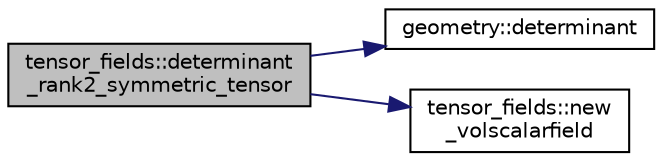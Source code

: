 digraph "tensor_fields::determinant_rank2_symmetric_tensor"
{
 // LATEX_PDF_SIZE
  edge [fontname="Helvetica",fontsize="10",labelfontname="Helvetica",labelfontsize="10"];
  node [fontname="Helvetica",fontsize="10",shape=record];
  rankdir="LR";
  Node1 [label="tensor_fields::determinant\l_rank2_symmetric_tensor",height=0.2,width=0.4,color="black", fillcolor="grey75", style="filled", fontcolor="black",tooltip=" "];
  Node1 -> Node2 [color="midnightblue",fontsize="10",style="solid",fontname="Helvetica"];
  Node2 [label="geometry::determinant",height=0.2,width=0.4,color="black", fillcolor="white", style="filled",URL="$namespacegeometry.html#a23fc43cb57a6a3ff4ab9c1261b85ff9f",tooltip=" "];
  Node1 -> Node3 [color="midnightblue",fontsize="10",style="solid",fontname="Helvetica"];
  Node3 [label="tensor_fields::new\l_volscalarfield",height=0.2,width=0.4,color="black", fillcolor="white", style="filled",URL="$namespacetensor__fields.html#a596d7733e2f19fb55fe7f09b704d4a16",tooltip=" "];
}
